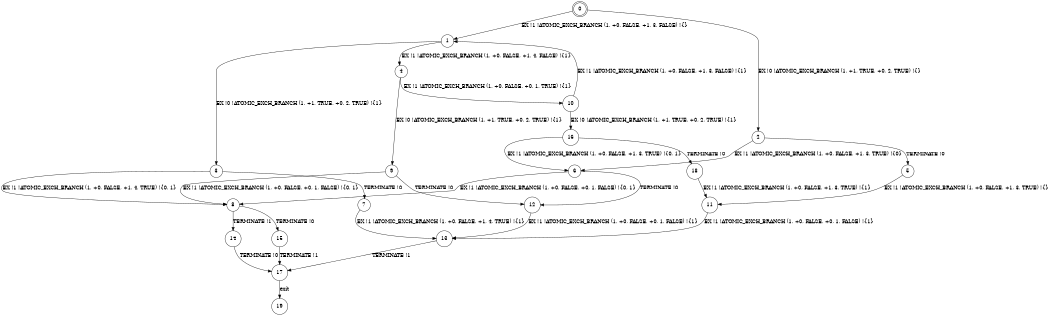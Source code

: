 digraph BCG {
size = "7, 10.5";
center = TRUE;
node [shape = circle];
0 [peripheries = 2];
0 -> 1 [label = "EX !1 !ATOMIC_EXCH_BRANCH (1, +0, FALSE, +1, 3, FALSE) !{}"];
0 -> 2 [label = "EX !0 !ATOMIC_EXCH_BRANCH (1, +1, TRUE, +0, 2, TRUE) !{}"];
1 -> 3 [label = "EX !0 !ATOMIC_EXCH_BRANCH (1, +1, TRUE, +0, 2, TRUE) !{1}"];
1 -> 4 [label = "EX !1 !ATOMIC_EXCH_BRANCH (1, +0, FALSE, +1, 4, FALSE) !{1}"];
2 -> 5 [label = "TERMINATE !0"];
2 -> 6 [label = "EX !1 !ATOMIC_EXCH_BRANCH (1, +0, FALSE, +1, 3, TRUE) !{0}"];
3 -> 7 [label = "TERMINATE !0"];
3 -> 8 [label = "EX !1 !ATOMIC_EXCH_BRANCH (1, +0, FALSE, +1, 4, TRUE) !{0, 1}"];
4 -> 9 [label = "EX !0 !ATOMIC_EXCH_BRANCH (1, +1, TRUE, +0, 2, TRUE) !{1}"];
4 -> 10 [label = "EX !1 !ATOMIC_EXCH_BRANCH (1, +0, FALSE, +0, 1, TRUE) !{1}"];
5 -> 11 [label = "EX !1 !ATOMIC_EXCH_BRANCH (1, +0, FALSE, +1, 3, TRUE) !{}"];
6 -> 12 [label = "TERMINATE !0"];
6 -> 8 [label = "EX !1 !ATOMIC_EXCH_BRANCH (1, +0, FALSE, +0, 1, FALSE) !{0, 1}"];
7 -> 13 [label = "EX !1 !ATOMIC_EXCH_BRANCH (1, +0, FALSE, +1, 4, TRUE) !{1}"];
8 -> 14 [label = "TERMINATE !1"];
8 -> 15 [label = "TERMINATE !0"];
9 -> 12 [label = "TERMINATE !0"];
9 -> 8 [label = "EX !1 !ATOMIC_EXCH_BRANCH (1, +0, FALSE, +0, 1, FALSE) !{0, 1}"];
10 -> 16 [label = "EX !0 !ATOMIC_EXCH_BRANCH (1, +1, TRUE, +0, 2, TRUE) !{1}"];
10 -> 1 [label = "EX !1 !ATOMIC_EXCH_BRANCH (1, +0, FALSE, +1, 3, FALSE) !{1}"];
11 -> 13 [label = "EX !1 !ATOMIC_EXCH_BRANCH (1, +0, FALSE, +0, 1, FALSE) !{1}"];
12 -> 13 [label = "EX !1 !ATOMIC_EXCH_BRANCH (1, +0, FALSE, +0, 1, FALSE) !{1}"];
13 -> 17 [label = "TERMINATE !1"];
14 -> 17 [label = "TERMINATE !0"];
15 -> 17 [label = "TERMINATE !1"];
16 -> 18 [label = "TERMINATE !0"];
16 -> 6 [label = "EX !1 !ATOMIC_EXCH_BRANCH (1, +0, FALSE, +1, 3, TRUE) !{0, 1}"];
17 -> 19 [label = "exit"];
18 -> 11 [label = "EX !1 !ATOMIC_EXCH_BRANCH (1, +0, FALSE, +1, 3, TRUE) !{1}"];
}
